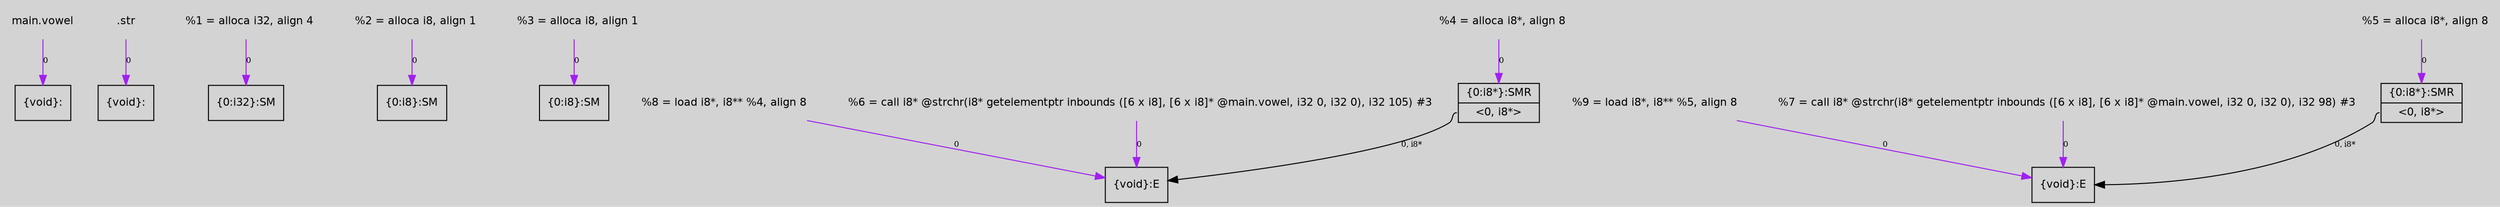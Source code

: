 digraph unnamed {
	graph [center=true, ratio=true, bgcolor=lightgray, fontname=Helvetica];
	node  [fontname=Helvetica, fontsize=11];

	Node0x1cd8800 [shape=record,label="{\{void\}:}"];
	Node0x1cd90b0 [shape=record,label="{\{void\}:}"];
	Node0x1cd9140 [shape=record,label="{\{0:i32\}:SM}"];
	Node0x1cd9270 [shape=record,label="{\{0:i8\}:SM}"];
	Node0x1cd9370 [shape=record,label="{\{0:i8\}:SM}"];
	Node0x1cd9500 [shape=record,label="{\{0:i8*\}:SMR|{<s0>\<0, i8*\>}}"];
	Node0x1cd95d0 [shape=record,label="{\{0:i8*\}:SMR|{<s0>\<0, i8*\>}}"];
	Node0x1cdb760 [shape=record,label="{\{void\}:E}"];
	Node0x1cdc0d0 [shape=record,label="{\{void\}:E}"];
	Node0x1cc4e18 [shape=plaintext, label ="  %8 = load i8*, i8** %4, align 8"];
	Node0x1cc4e18 -> Node0x1cdb760[arrowtail=tee,label="0",fontsize=8,color=purple];
	Node0x1cc4af8 [shape=plaintext, label ="  %6 = call i8* @strchr(i8* getelementptr inbounds ([6 x i8], [6 x i8]* @main.vowel, i32 0, i32 0), i32 105) #3"];
	Node0x1cc4af8 -> Node0x1cdb760[arrowtail=tee,label="0",fontsize=8,color=purple];
	Node0x1cc2d98 [shape=plaintext, label ="main.vowel"];
	Node0x1cc2d98 -> Node0x1cd8800[arrowtail=tee,label="0",fontsize=8,color=purple];
	Node0x1cc42e8 [shape=plaintext, label ="  %2 = alloca i8, align 1"];
	Node0x1cc42e8 -> Node0x1cd9270[arrowtail=tee,label="0",fontsize=8,color=purple];
	Node0x1cc4378 [shape=plaintext, label ="  %3 = alloca i8, align 1"];
	Node0x1cc4378 -> Node0x1cd9370[arrowtail=tee,label="0",fontsize=8,color=purple];
	Node0x1cc4f08 [shape=plaintext, label ="  %9 = load i8*, i8** %5, align 8"];
	Node0x1cc4f08 -> Node0x1cdc0d0[arrowtail=tee,label="0",fontsize=8,color=purple];
	Node0x1cc3c58 [shape=plaintext, label ="  %1 = alloca i32, align 4"];
	Node0x1cc3c58 -> Node0x1cd9140[arrowtail=tee,label="0",fontsize=8,color=purple];
	Node0x1cc43d8 [shape=plaintext, label ="  %4 = alloca i8*, align 8"];
	Node0x1cc43d8 -> Node0x1cd9500[arrowtail=tee,label="0",fontsize=8,color=purple];
	Node0x1cc37a8 [shape=plaintext, label =".str"];
	Node0x1cc37a8 -> Node0x1cd90b0[arrowtail=tee,label="0",fontsize=8,color=purple];
	Node0x1cc4488 [shape=plaintext, label ="  %5 = alloca i8*, align 8"];
	Node0x1cc4488 -> Node0x1cd95d0[arrowtail=tee,label="0",fontsize=8,color=purple];
	Node0x1cc4cd8 [shape=plaintext, label ="  %7 = call i8* @strchr(i8* getelementptr inbounds ([6 x i8], [6 x i8]* @main.vowel, i32 0, i32 0), i32 98) #3"];
	Node0x1cc4cd8 -> Node0x1cdc0d0[arrowtail=tee,label="0",fontsize=8,color=purple];
	Node0x1cd9500:s0 -> Node0x1cdb760[arrowtail=tee,label="0, i8*",fontsize=8];
	Node0x1cd95d0:s0 -> Node0x1cdc0d0[arrowtail=tee,label="0, i8*",fontsize=8];
}
